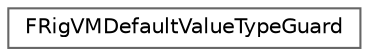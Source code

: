 digraph "Graphical Class Hierarchy"
{
 // INTERACTIVE_SVG=YES
 // LATEX_PDF_SIZE
  bgcolor="transparent";
  edge [fontname=Helvetica,fontsize=10,labelfontname=Helvetica,labelfontsize=10];
  node [fontname=Helvetica,fontsize=10,shape=box,height=0.2,width=0.4];
  rankdir="LR";
  Node0 [id="Node000000",label="FRigVMDefaultValueTypeGuard",height=0.2,width=0.4,color="grey40", fillcolor="white", style="filled",URL="$da/df6/classFRigVMDefaultValueTypeGuard.html",tooltip=" "];
}
